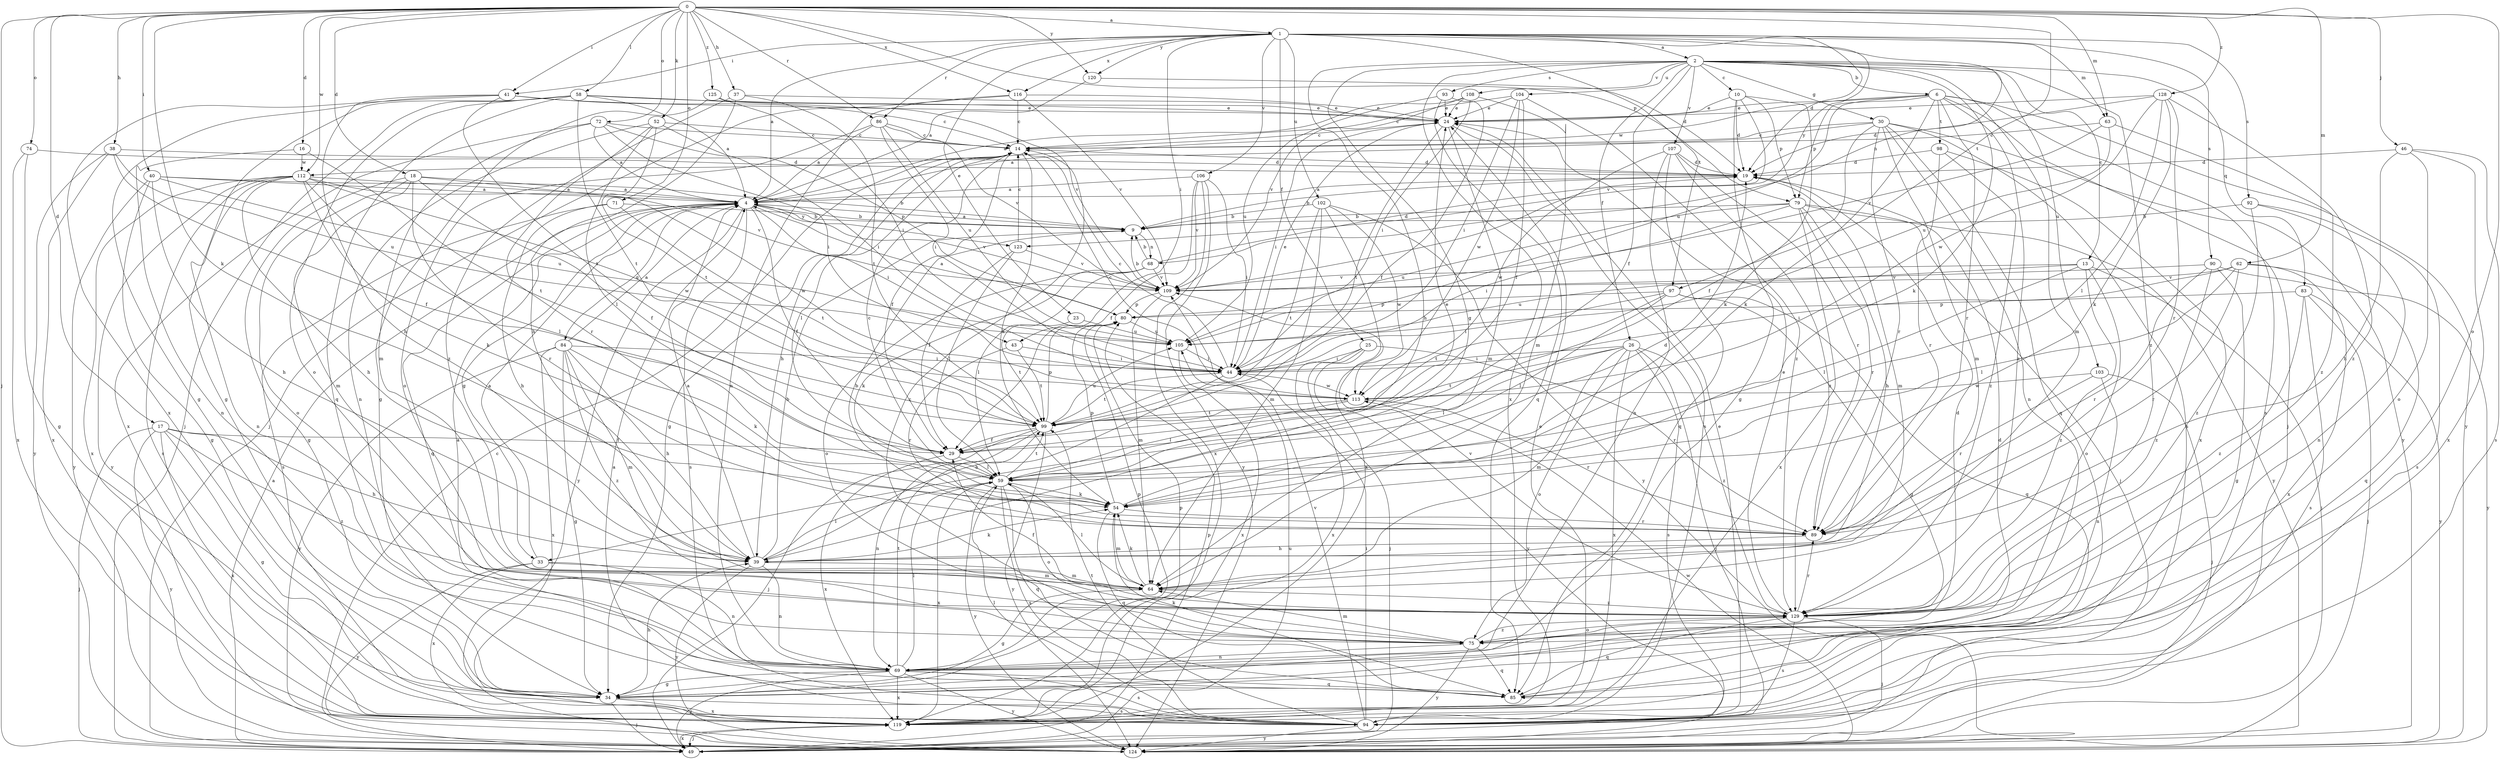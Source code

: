 strict digraph  {
0;
1;
2;
4;
6;
9;
10;
13;
14;
16;
17;
18;
19;
23;
24;
25;
26;
29;
30;
33;
34;
37;
38;
39;
40;
41;
43;
44;
46;
49;
52;
54;
58;
59;
62;
63;
64;
68;
69;
71;
72;
74;
75;
79;
80;
83;
84;
85;
86;
89;
90;
92;
93;
94;
97;
98;
99;
102;
103;
104;
105;
106;
107;
108;
109;
112;
113;
116;
119;
120;
123;
124;
125;
128;
129;
0 -> 1  [label=a];
0 -> 16  [label=d];
0 -> 17  [label=d];
0 -> 18  [label=d];
0 -> 37  [label=h];
0 -> 38  [label=h];
0 -> 40  [label=i];
0 -> 41  [label=i];
0 -> 46  [label=j];
0 -> 49  [label=j];
0 -> 52  [label=k];
0 -> 54  [label=k];
0 -> 58  [label=l];
0 -> 62  [label=m];
0 -> 63  [label=m];
0 -> 71  [label=o];
0 -> 72  [label=o];
0 -> 74  [label=o];
0 -> 75  [label=o];
0 -> 79  [label=p];
0 -> 86  [label=r];
0 -> 97  [label=t];
0 -> 112  [label=w];
0 -> 116  [label=x];
0 -> 120  [label=y];
0 -> 125  [label=z];
0 -> 128  [label=z];
1 -> 2  [label=a];
1 -> 4  [label=a];
1 -> 19  [label=d];
1 -> 23  [label=e];
1 -> 25  [label=f];
1 -> 41  [label=i];
1 -> 43  [label=i];
1 -> 63  [label=m];
1 -> 68  [label=n];
1 -> 86  [label=r];
1 -> 90  [label=s];
1 -> 92  [label=s];
1 -> 97  [label=t];
1 -> 102  [label=u];
1 -> 106  [label=v];
1 -> 116  [label=x];
1 -> 120  [label=y];
1 -> 123  [label=y];
2 -> 6  [label=b];
2 -> 10  [label=c];
2 -> 13  [label=c];
2 -> 26  [label=f];
2 -> 29  [label=f];
2 -> 30  [label=g];
2 -> 33  [label=g];
2 -> 39  [label=h];
2 -> 54  [label=k];
2 -> 64  [label=m];
2 -> 83  [label=q];
2 -> 93  [label=s];
2 -> 103  [label=u];
2 -> 104  [label=u];
2 -> 107  [label=v];
2 -> 108  [label=v];
2 -> 119  [label=x];
2 -> 129  [label=z];
4 -> 9  [label=b];
4 -> 29  [label=f];
4 -> 33  [label=g];
4 -> 43  [label=i];
4 -> 84  [label=q];
4 -> 85  [label=q];
4 -> 94  [label=s];
4 -> 109  [label=v];
4 -> 123  [label=y];
4 -> 124  [label=y];
6 -> 24  [label=e];
6 -> 49  [label=j];
6 -> 54  [label=k];
6 -> 79  [label=p];
6 -> 89  [label=r];
6 -> 94  [label=s];
6 -> 98  [label=t];
6 -> 105  [label=u];
6 -> 112  [label=w];
6 -> 124  [label=y];
6 -> 129  [label=z];
9 -> 4  [label=a];
9 -> 68  [label=n];
10 -> 19  [label=d];
10 -> 24  [label=e];
10 -> 34  [label=g];
10 -> 54  [label=k];
10 -> 79  [label=p];
10 -> 109  [label=v];
13 -> 49  [label=j];
13 -> 59  [label=l];
13 -> 75  [label=o];
13 -> 105  [label=u];
13 -> 109  [label=v];
13 -> 129  [label=z];
14 -> 19  [label=d];
14 -> 29  [label=f];
14 -> 34  [label=g];
14 -> 39  [label=h];
14 -> 54  [label=k];
14 -> 59  [label=l];
16 -> 69  [label=n];
16 -> 99  [label=t];
16 -> 112  [label=w];
17 -> 29  [label=f];
17 -> 34  [label=g];
17 -> 39  [label=h];
17 -> 49  [label=j];
17 -> 119  [label=x];
17 -> 124  [label=y];
17 -> 129  [label=z];
18 -> 4  [label=a];
18 -> 29  [label=f];
18 -> 34  [label=g];
18 -> 64  [label=m];
18 -> 75  [label=o];
18 -> 89  [label=r];
18 -> 113  [label=w];
19 -> 4  [label=a];
19 -> 9  [label=b];
19 -> 64  [label=m];
23 -> 99  [label=t];
23 -> 105  [label=u];
24 -> 14  [label=c];
24 -> 44  [label=i];
24 -> 64  [label=m];
24 -> 94  [label=s];
24 -> 99  [label=t];
25 -> 44  [label=i];
25 -> 49  [label=j];
25 -> 89  [label=r];
25 -> 119  [label=x];
25 -> 124  [label=y];
26 -> 44  [label=i];
26 -> 49  [label=j];
26 -> 59  [label=l];
26 -> 64  [label=m];
26 -> 75  [label=o];
26 -> 94  [label=s];
26 -> 99  [label=t];
26 -> 119  [label=x];
26 -> 129  [label=z];
29 -> 59  [label=l];
29 -> 119  [label=x];
30 -> 4  [label=a];
30 -> 14  [label=c];
30 -> 29  [label=f];
30 -> 64  [label=m];
30 -> 69  [label=n];
30 -> 85  [label=q];
30 -> 89  [label=r];
30 -> 94  [label=s];
30 -> 124  [label=y];
33 -> 4  [label=a];
33 -> 64  [label=m];
33 -> 69  [label=n];
33 -> 119  [label=x];
33 -> 124  [label=y];
34 -> 39  [label=h];
34 -> 49  [label=j];
34 -> 80  [label=p];
34 -> 94  [label=s];
34 -> 119  [label=x];
37 -> 24  [label=e];
37 -> 39  [label=h];
37 -> 99  [label=t];
37 -> 129  [label=z];
38 -> 19  [label=d];
38 -> 29  [label=f];
38 -> 105  [label=u];
38 -> 119  [label=x];
38 -> 124  [label=y];
39 -> 4  [label=a];
39 -> 9  [label=b];
39 -> 54  [label=k];
39 -> 59  [label=l];
39 -> 64  [label=m];
39 -> 69  [label=n];
39 -> 124  [label=y];
40 -> 4  [label=a];
40 -> 9  [label=b];
40 -> 34  [label=g];
40 -> 39  [label=h];
40 -> 105  [label=u];
40 -> 124  [label=y];
41 -> 14  [label=c];
41 -> 24  [label=e];
41 -> 34  [label=g];
41 -> 39  [label=h];
41 -> 99  [label=t];
41 -> 119  [label=x];
43 -> 44  [label=i];
43 -> 89  [label=r];
43 -> 99  [label=t];
44 -> 14  [label=c];
44 -> 24  [label=e];
44 -> 39  [label=h];
44 -> 99  [label=t];
44 -> 113  [label=w];
46 -> 19  [label=d];
46 -> 39  [label=h];
46 -> 75  [label=o];
46 -> 94  [label=s];
46 -> 119  [label=x];
49 -> 4  [label=a];
49 -> 14  [label=c];
49 -> 80  [label=p];
49 -> 105  [label=u];
49 -> 119  [label=x];
52 -> 14  [label=c];
52 -> 44  [label=i];
52 -> 59  [label=l];
52 -> 69  [label=n];
52 -> 89  [label=r];
52 -> 99  [label=t];
54 -> 19  [label=d];
54 -> 64  [label=m];
54 -> 80  [label=p];
54 -> 85  [label=q];
54 -> 89  [label=r];
58 -> 4  [label=a];
58 -> 24  [label=e];
58 -> 34  [label=g];
58 -> 49  [label=j];
58 -> 75  [label=o];
58 -> 85  [label=q];
58 -> 99  [label=t];
58 -> 109  [label=v];
59 -> 14  [label=c];
59 -> 24  [label=e];
59 -> 54  [label=k];
59 -> 75  [label=o];
59 -> 85  [label=q];
59 -> 94  [label=s];
59 -> 99  [label=t];
59 -> 119  [label=x];
59 -> 124  [label=y];
62 -> 44  [label=i];
62 -> 59  [label=l];
62 -> 85  [label=q];
62 -> 89  [label=r];
62 -> 109  [label=v];
62 -> 119  [label=x];
63 -> 14  [label=c];
63 -> 105  [label=u];
63 -> 109  [label=v];
63 -> 129  [label=z];
64 -> 34  [label=g];
64 -> 54  [label=k];
64 -> 59  [label=l];
64 -> 129  [label=z];
68 -> 9  [label=b];
68 -> 19  [label=d];
68 -> 54  [label=k];
68 -> 59  [label=l];
68 -> 75  [label=o];
68 -> 109  [label=v];
69 -> 4  [label=a];
69 -> 34  [label=g];
69 -> 49  [label=j];
69 -> 59  [label=l];
69 -> 80  [label=p];
69 -> 85  [label=q];
69 -> 94  [label=s];
69 -> 99  [label=t];
69 -> 119  [label=x];
69 -> 124  [label=y];
71 -> 9  [label=b];
71 -> 39  [label=h];
71 -> 94  [label=s];
71 -> 99  [label=t];
72 -> 4  [label=a];
72 -> 14  [label=c];
72 -> 44  [label=i];
72 -> 64  [label=m];
72 -> 80  [label=p];
72 -> 119  [label=x];
74 -> 19  [label=d];
74 -> 34  [label=g];
74 -> 119  [label=x];
75 -> 14  [label=c];
75 -> 19  [label=d];
75 -> 64  [label=m];
75 -> 69  [label=n];
75 -> 85  [label=q];
75 -> 124  [label=y];
75 -> 129  [label=z];
79 -> 9  [label=b];
79 -> 39  [label=h];
79 -> 44  [label=i];
79 -> 49  [label=j];
79 -> 89  [label=r];
79 -> 105  [label=u];
79 -> 119  [label=x];
79 -> 124  [label=y];
80 -> 4  [label=a];
80 -> 105  [label=u];
83 -> 49  [label=j];
83 -> 80  [label=p];
83 -> 94  [label=s];
83 -> 124  [label=y];
83 -> 129  [label=z];
84 -> 4  [label=a];
84 -> 34  [label=g];
84 -> 39  [label=h];
84 -> 44  [label=i];
84 -> 54  [label=k];
84 -> 64  [label=m];
84 -> 119  [label=x];
84 -> 124  [label=y];
84 -> 129  [label=z];
85 -> 19  [label=d];
85 -> 54  [label=k];
86 -> 4  [label=a];
86 -> 14  [label=c];
86 -> 44  [label=i];
86 -> 75  [label=o];
86 -> 105  [label=u];
86 -> 109  [label=v];
89 -> 9  [label=b];
89 -> 39  [label=h];
90 -> 34  [label=g];
90 -> 89  [label=r];
90 -> 109  [label=v];
90 -> 124  [label=y];
90 -> 129  [label=z];
92 -> 9  [label=b];
92 -> 69  [label=n];
92 -> 94  [label=s];
92 -> 129  [label=z];
93 -> 24  [label=e];
93 -> 29  [label=f];
93 -> 85  [label=q];
93 -> 105  [label=u];
94 -> 4  [label=a];
94 -> 24  [label=e];
94 -> 44  [label=i];
94 -> 59  [label=l];
94 -> 99  [label=t];
94 -> 109  [label=v];
94 -> 124  [label=y];
97 -> 34  [label=g];
97 -> 44  [label=i];
97 -> 59  [label=l];
97 -> 80  [label=p];
97 -> 85  [label=q];
97 -> 99  [label=t];
98 -> 19  [label=d];
98 -> 89  [label=r];
98 -> 119  [label=x];
98 -> 129  [label=z];
99 -> 29  [label=f];
99 -> 49  [label=j];
99 -> 69  [label=n];
99 -> 80  [label=p];
99 -> 105  [label=u];
99 -> 124  [label=y];
102 -> 9  [label=b];
102 -> 64  [label=m];
102 -> 99  [label=t];
102 -> 113  [label=w];
102 -> 119  [label=x];
102 -> 124  [label=y];
103 -> 49  [label=j];
103 -> 69  [label=n];
103 -> 89  [label=r];
103 -> 113  [label=w];
104 -> 14  [label=c];
104 -> 24  [label=e];
104 -> 29  [label=f];
104 -> 44  [label=i];
104 -> 113  [label=w];
104 -> 129  [label=z];
105 -> 44  [label=i];
105 -> 119  [label=x];
106 -> 4  [label=a];
106 -> 29  [label=f];
106 -> 44  [label=i];
106 -> 109  [label=v];
106 -> 119  [label=x];
106 -> 124  [label=y];
107 -> 19  [label=d];
107 -> 69  [label=n];
107 -> 85  [label=q];
107 -> 89  [label=r];
107 -> 113  [label=w];
107 -> 129  [label=z];
108 -> 4  [label=a];
108 -> 24  [label=e];
108 -> 44  [label=i];
108 -> 64  [label=m];
108 -> 109  [label=v];
109 -> 9  [label=b];
109 -> 64  [label=m];
109 -> 80  [label=p];
112 -> 4  [label=a];
112 -> 39  [label=h];
112 -> 54  [label=k];
112 -> 59  [label=l];
112 -> 69  [label=n];
112 -> 94  [label=s];
112 -> 109  [label=v];
112 -> 113  [label=w];
112 -> 119  [label=x];
112 -> 124  [label=y];
113 -> 14  [label=c];
113 -> 59  [label=l];
113 -> 89  [label=r];
113 -> 99  [label=t];
116 -> 14  [label=c];
116 -> 24  [label=e];
116 -> 49  [label=j];
116 -> 69  [label=n];
116 -> 109  [label=v];
119 -> 24  [label=e];
119 -> 49  [label=j];
120 -> 4  [label=a];
120 -> 19  [label=d];
123 -> 14  [label=c];
123 -> 29  [label=f];
123 -> 59  [label=l];
123 -> 109  [label=v];
124 -> 113  [label=w];
125 -> 24  [label=e];
125 -> 34  [label=g];
125 -> 44  [label=i];
128 -> 19  [label=d];
128 -> 24  [label=e];
128 -> 54  [label=k];
128 -> 59  [label=l];
128 -> 89  [label=r];
128 -> 113  [label=w];
128 -> 129  [label=z];
129 -> 24  [label=e];
129 -> 29  [label=f];
129 -> 49  [label=j];
129 -> 75  [label=o];
129 -> 85  [label=q];
129 -> 89  [label=r];
129 -> 94  [label=s];
129 -> 109  [label=v];
}
